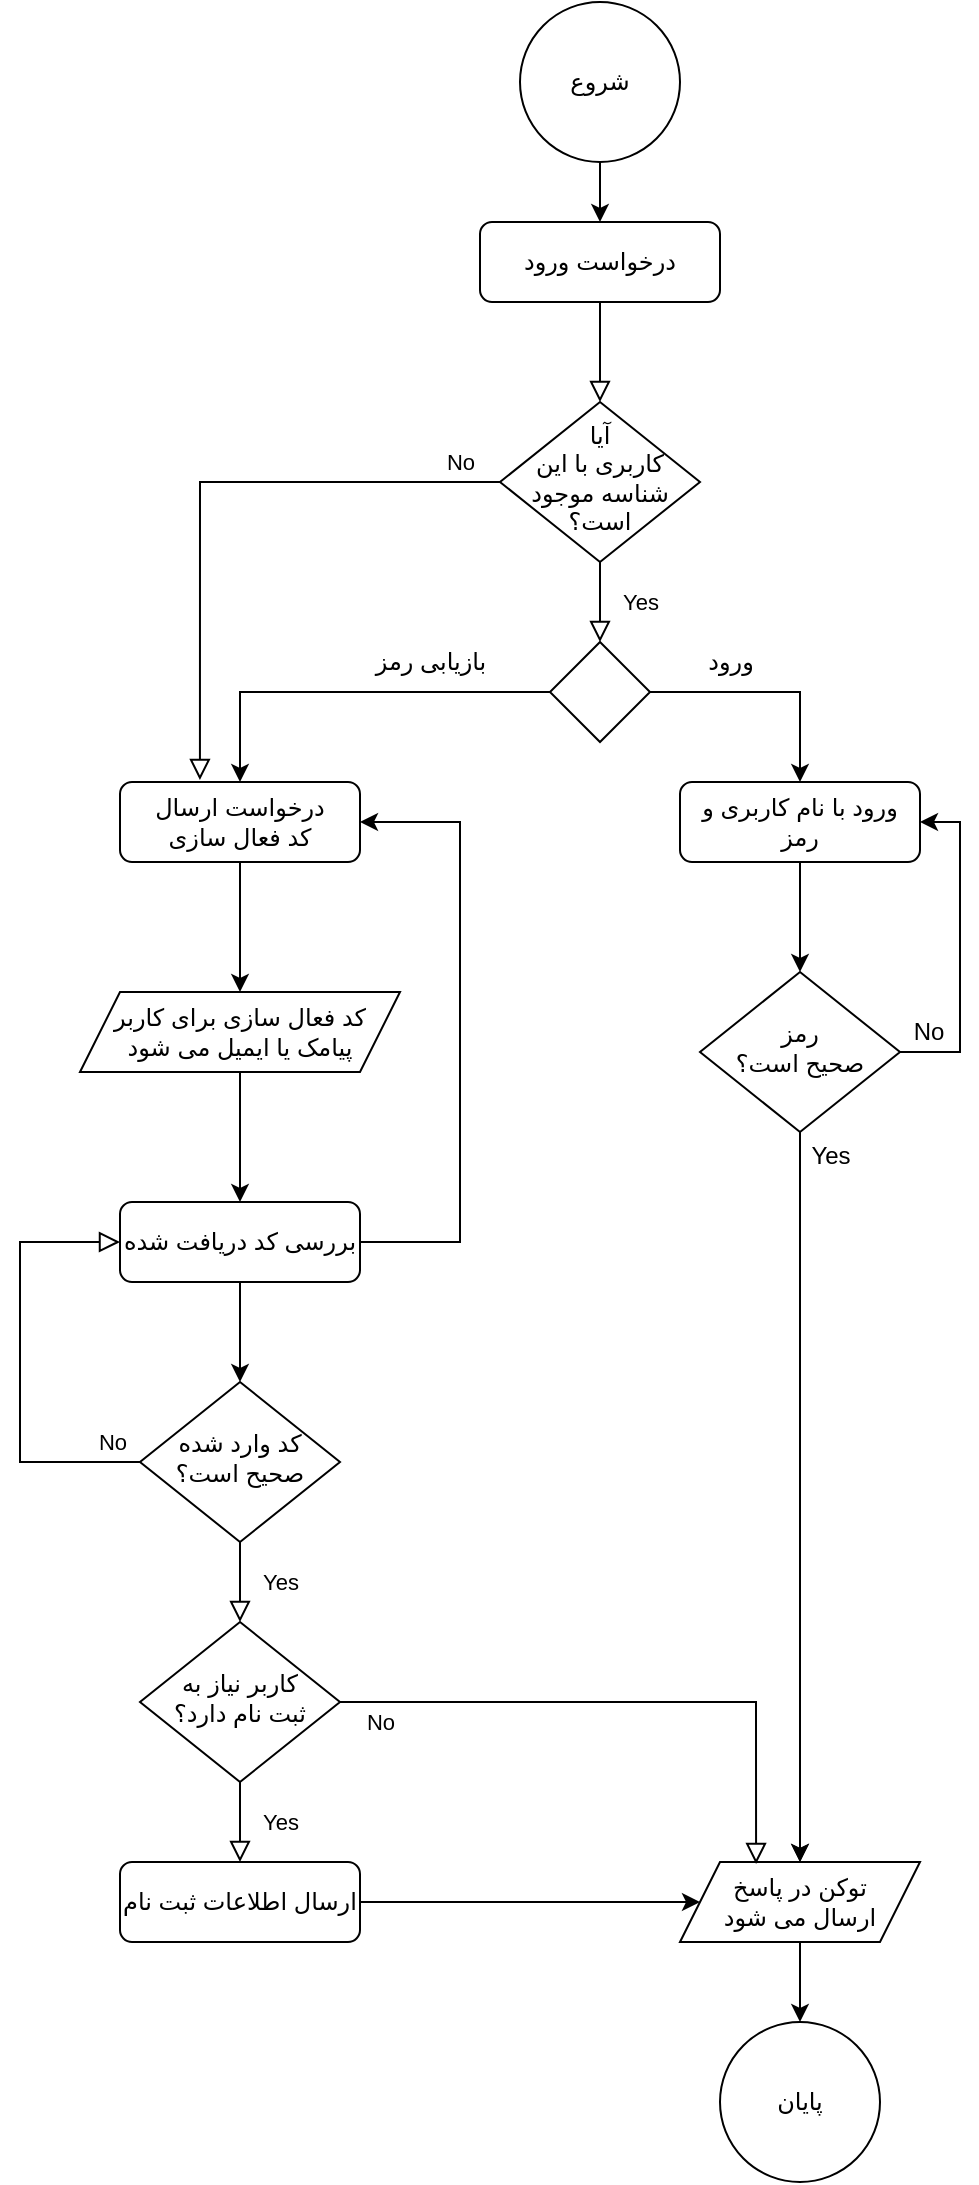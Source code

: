<mxfile version="14.8.0" type="device"><diagram id="C5RBs43oDa-KdzZeNtuy" name="Page-1"><mxGraphModel dx="1422" dy="755" grid="1" gridSize="10" guides="1" tooltips="1" connect="1" arrows="1" fold="1" page="1" pageScale="1" pageWidth="827" pageHeight="1169" math="0" shadow="0"><root><mxCell id="WIyWlLk6GJQsqaUBKTNV-0"/><mxCell id="WIyWlLk6GJQsqaUBKTNV-1" parent="WIyWlLk6GJQsqaUBKTNV-0"/><mxCell id="WIyWlLk6GJQsqaUBKTNV-2" value="" style="rounded=0;html=1;jettySize=auto;orthogonalLoop=1;fontSize=11;endArrow=block;endFill=0;endSize=8;strokeWidth=1;shadow=0;labelBackgroundColor=none;edgeStyle=orthogonalEdgeStyle;" parent="WIyWlLk6GJQsqaUBKTNV-1" source="WIyWlLk6GJQsqaUBKTNV-3" target="WIyWlLk6GJQsqaUBKTNV-6" edge="1"><mxGeometry relative="1" as="geometry"/></mxCell><mxCell id="WIyWlLk6GJQsqaUBKTNV-3" value="درخواست ورود" style="rounded=1;whiteSpace=wrap;html=1;fontSize=12;glass=0;strokeWidth=1;shadow=0;" parent="WIyWlLk6GJQsqaUBKTNV-1" vertex="1"><mxGeometry x="530" y="140" width="120" height="40" as="geometry"/></mxCell><mxCell id="WIyWlLk6GJQsqaUBKTNV-4" value="Yes" style="rounded=0;html=1;jettySize=auto;orthogonalLoop=1;fontSize=11;endArrow=block;endFill=0;endSize=8;strokeWidth=1;shadow=0;labelBackgroundColor=none;edgeStyle=orthogonalEdgeStyle;" parent="WIyWlLk6GJQsqaUBKTNV-1" source="WIyWlLk6GJQsqaUBKTNV-6" edge="1"><mxGeometry y="20" relative="1" as="geometry"><mxPoint as="offset"/><mxPoint x="590" y="350" as="targetPoint"/></mxGeometry></mxCell><mxCell id="WIyWlLk6GJQsqaUBKTNV-5" value="No" style="edgeStyle=orthogonalEdgeStyle;rounded=0;html=1;jettySize=auto;orthogonalLoop=1;fontSize=11;endArrow=block;endFill=0;endSize=8;strokeWidth=1;shadow=0;labelBackgroundColor=none;entryX=0.333;entryY=-0.025;entryDx=0;entryDy=0;entryPerimeter=0;" parent="WIyWlLk6GJQsqaUBKTNV-1" source="WIyWlLk6GJQsqaUBKTNV-6" target="WIyWlLk6GJQsqaUBKTNV-11" edge="1"><mxGeometry x="-0.866" y="-10" relative="1" as="geometry"><mxPoint as="offset"/></mxGeometry></mxCell><mxCell id="WIyWlLk6GJQsqaUBKTNV-6" value="&lt;div&gt;&lt;br&gt;&lt;/div&gt;&lt;div&gt;آیا &lt;br&gt;&lt;/div&gt;&lt;div&gt;کاربری با این شناسه موجود است؟&lt;/div&gt;&lt;div&gt;&lt;br&gt;&lt;/div&gt;" style="rhombus;whiteSpace=wrap;html=1;shadow=0;fontFamily=Helvetica;fontSize=12;align=center;strokeWidth=1;spacing=6;spacingTop=-4;" parent="WIyWlLk6GJQsqaUBKTNV-1" vertex="1"><mxGeometry x="540" y="230" width="100" height="80" as="geometry"/></mxCell><mxCell id="yW9XhECI07_l3GW5YLNo-43" style="edgeStyle=orthogonalEdgeStyle;rounded=0;orthogonalLoop=1;jettySize=auto;html=1;entryX=0;entryY=0.5;entryDx=0;entryDy=0;" edge="1" parent="WIyWlLk6GJQsqaUBKTNV-1" source="WIyWlLk6GJQsqaUBKTNV-7" target="yW9XhECI07_l3GW5YLNo-12"><mxGeometry relative="1" as="geometry"><Array as="points"><mxPoint x="620" y="980"/><mxPoint x="620" y="980"/></Array></mxGeometry></mxCell><mxCell id="WIyWlLk6GJQsqaUBKTNV-7" value="ارسال اطلاعات ثبت نام" style="rounded=1;whiteSpace=wrap;html=1;fontSize=12;glass=0;strokeWidth=1;shadow=0;" parent="WIyWlLk6GJQsqaUBKTNV-1" vertex="1"><mxGeometry x="350" y="960" width="120" height="40" as="geometry"/></mxCell><mxCell id="yW9XhECI07_l3GW5YLNo-29" value="" style="edgeStyle=orthogonalEdgeStyle;rounded=0;orthogonalLoop=1;jettySize=auto;html=1;" edge="1" parent="WIyWlLk6GJQsqaUBKTNV-1" source="WIyWlLk6GJQsqaUBKTNV-11" target="yW9XhECI07_l3GW5YLNo-27"><mxGeometry relative="1" as="geometry"/></mxCell><mxCell id="WIyWlLk6GJQsqaUBKTNV-11" value="&lt;div&gt;درخواست ارسال&lt;/div&gt;&lt;div&gt; کد فعال سازی&lt;/div&gt;" style="rounded=1;whiteSpace=wrap;html=1;fontSize=12;glass=0;strokeWidth=1;shadow=0;" parent="WIyWlLk6GJQsqaUBKTNV-1" vertex="1"><mxGeometry x="350" y="420" width="120" height="40" as="geometry"/></mxCell><mxCell id="yW9XhECI07_l3GW5YLNo-2" value="" style="edgeStyle=orthogonalEdgeStyle;rounded=0;orthogonalLoop=1;jettySize=auto;html=1;" edge="1" parent="WIyWlLk6GJQsqaUBKTNV-1" source="yW9XhECI07_l3GW5YLNo-0" target="WIyWlLk6GJQsqaUBKTNV-3"><mxGeometry relative="1" as="geometry"/></mxCell><mxCell id="yW9XhECI07_l3GW5YLNo-0" value="شروع" style="ellipse;whiteSpace=wrap;html=1;aspect=fixed;" vertex="1" parent="WIyWlLk6GJQsqaUBKTNV-1"><mxGeometry x="550" y="30" width="80" height="80" as="geometry"/></mxCell><mxCell id="yW9XhECI07_l3GW5YLNo-1" value="پایان" style="ellipse;whiteSpace=wrap;html=1;aspect=fixed;" vertex="1" parent="WIyWlLk6GJQsqaUBKTNV-1"><mxGeometry x="650" y="1040" width="80" height="80" as="geometry"/></mxCell><mxCell id="yW9XhECI07_l3GW5YLNo-6" style="edgeStyle=orthogonalEdgeStyle;rounded=0;orthogonalLoop=1;jettySize=auto;html=1;entryX=0.5;entryY=0;entryDx=0;entryDy=0;" edge="1" parent="WIyWlLk6GJQsqaUBKTNV-1" source="yW9XhECI07_l3GW5YLNo-3" target="yW9XhECI07_l3GW5YLNo-4"><mxGeometry relative="1" as="geometry"/></mxCell><mxCell id="yW9XhECI07_l3GW5YLNo-8" style="edgeStyle=orthogonalEdgeStyle;rounded=0;orthogonalLoop=1;jettySize=auto;html=1;entryX=0.5;entryY=0;entryDx=0;entryDy=0;" edge="1" parent="WIyWlLk6GJQsqaUBKTNV-1" source="yW9XhECI07_l3GW5YLNo-3" target="WIyWlLk6GJQsqaUBKTNV-11"><mxGeometry relative="1" as="geometry"/></mxCell><mxCell id="yW9XhECI07_l3GW5YLNo-3" value="" style="rhombus;whiteSpace=wrap;html=1;" vertex="1" parent="WIyWlLk6GJQsqaUBKTNV-1"><mxGeometry x="565" y="350" width="50" height="50" as="geometry"/></mxCell><mxCell id="yW9XhECI07_l3GW5YLNo-11" value="" style="edgeStyle=orthogonalEdgeStyle;rounded=0;orthogonalLoop=1;jettySize=auto;html=1;" edge="1" parent="WIyWlLk6GJQsqaUBKTNV-1" source="yW9XhECI07_l3GW5YLNo-4" target="yW9XhECI07_l3GW5YLNo-10"><mxGeometry relative="1" as="geometry"/></mxCell><mxCell id="yW9XhECI07_l3GW5YLNo-4" value="&lt;div&gt;ورود با نام کاربری و رمز&lt;/div&gt;" style="rounded=1;whiteSpace=wrap;html=1;fontSize=12;glass=0;strokeWidth=1;shadow=0;" vertex="1" parent="WIyWlLk6GJQsqaUBKTNV-1"><mxGeometry x="630" y="420" width="120" height="40" as="geometry"/></mxCell><mxCell id="yW9XhECI07_l3GW5YLNo-18" style="edgeStyle=orthogonalEdgeStyle;rounded=0;orthogonalLoop=1;jettySize=auto;html=1;" edge="1" parent="WIyWlLk6GJQsqaUBKTNV-1" source="yW9XhECI07_l3GW5YLNo-10" target="yW9XhECI07_l3GW5YLNo-12"><mxGeometry relative="1" as="geometry"/></mxCell><mxCell id="yW9XhECI07_l3GW5YLNo-19" value="" style="edgeStyle=orthogonalEdgeStyle;rounded=0;orthogonalLoop=1;jettySize=auto;html=1;" edge="1" parent="WIyWlLk6GJQsqaUBKTNV-1" source="yW9XhECI07_l3GW5YLNo-10" target="yW9XhECI07_l3GW5YLNo-12"><mxGeometry relative="1" as="geometry"/></mxCell><mxCell id="yW9XhECI07_l3GW5YLNo-21" style="edgeStyle=orthogonalEdgeStyle;rounded=0;orthogonalLoop=1;jettySize=auto;html=1;entryX=1;entryY=0.5;entryDx=0;entryDy=0;" edge="1" parent="WIyWlLk6GJQsqaUBKTNV-1" source="yW9XhECI07_l3GW5YLNo-10" target="yW9XhECI07_l3GW5YLNo-4"><mxGeometry relative="1" as="geometry"><mxPoint x="780" y="440" as="targetPoint"/><Array as="points"><mxPoint x="770" y="555"/><mxPoint x="770" y="440"/></Array></mxGeometry></mxCell><mxCell id="yW9XhECI07_l3GW5YLNo-10" value="&lt;div&gt;رمز &lt;br&gt;&lt;/div&gt;&lt;div&gt;صحیح است؟&lt;/div&gt;" style="rhombus;whiteSpace=wrap;html=1;shadow=0;fontFamily=Helvetica;fontSize=12;align=center;strokeWidth=1;spacing=6;spacingTop=-4;" vertex="1" parent="WIyWlLk6GJQsqaUBKTNV-1"><mxGeometry x="640" y="515" width="100" height="80" as="geometry"/></mxCell><mxCell id="yW9XhECI07_l3GW5YLNo-23" value="" style="edgeStyle=orthogonalEdgeStyle;rounded=0;orthogonalLoop=1;jettySize=auto;html=1;" edge="1" parent="WIyWlLk6GJQsqaUBKTNV-1" source="yW9XhECI07_l3GW5YLNo-12" target="yW9XhECI07_l3GW5YLNo-1"><mxGeometry relative="1" as="geometry"/></mxCell><mxCell id="yW9XhECI07_l3GW5YLNo-12" value="&lt;div&gt;توکن در پاسخ &lt;br&gt;&lt;/div&gt;&lt;div&gt;ارسال می شود&lt;br&gt;&lt;/div&gt;" style="shape=parallelogram;perimeter=parallelogramPerimeter;whiteSpace=wrap;html=1;fixedSize=1;" vertex="1" parent="WIyWlLk6GJQsqaUBKTNV-1"><mxGeometry x="630" y="960" width="120" height="40" as="geometry"/></mxCell><mxCell id="yW9XhECI07_l3GW5YLNo-20" value="&lt;div&gt;Yes&lt;/div&gt;" style="text;html=1;align=center;verticalAlign=middle;resizable=0;points=[];autosize=1;strokeColor=none;" vertex="1" parent="WIyWlLk6GJQsqaUBKTNV-1"><mxGeometry x="685" y="597" width="40" height="20" as="geometry"/></mxCell><mxCell id="yW9XhECI07_l3GW5YLNo-22" value="&lt;div&gt;No&lt;/div&gt;" style="text;html=1;align=center;verticalAlign=middle;resizable=0;points=[];autosize=1;strokeColor=none;" vertex="1" parent="WIyWlLk6GJQsqaUBKTNV-1"><mxGeometry x="739" y="535" width="30" height="20" as="geometry"/></mxCell><mxCell id="yW9XhECI07_l3GW5YLNo-35" value="" style="edgeStyle=orthogonalEdgeStyle;rounded=0;orthogonalLoop=1;jettySize=auto;html=1;" edge="1" parent="WIyWlLk6GJQsqaUBKTNV-1" source="yW9XhECI07_l3GW5YLNo-24" target="yW9XhECI07_l3GW5YLNo-34"><mxGeometry relative="1" as="geometry"/></mxCell><mxCell id="yW9XhECI07_l3GW5YLNo-40" style="edgeStyle=orthogonalEdgeStyle;rounded=0;orthogonalLoop=1;jettySize=auto;html=1;entryX=1;entryY=0.5;entryDx=0;entryDy=0;" edge="1" parent="WIyWlLk6GJQsqaUBKTNV-1" source="yW9XhECI07_l3GW5YLNo-24" target="WIyWlLk6GJQsqaUBKTNV-11"><mxGeometry relative="1" as="geometry"><Array as="points"><mxPoint x="520" y="650"/><mxPoint x="520" y="440"/></Array></mxGeometry></mxCell><mxCell id="yW9XhECI07_l3GW5YLNo-24" value="بررسی کد دریافت شده " style="rounded=1;whiteSpace=wrap;html=1;fontSize=12;glass=0;strokeWidth=1;shadow=0;" vertex="1" parent="WIyWlLk6GJQsqaUBKTNV-1"><mxGeometry x="350" y="630" width="120" height="40" as="geometry"/></mxCell><mxCell id="yW9XhECI07_l3GW5YLNo-25" value="&lt;div&gt;بازیابی رمز&lt;/div&gt;" style="text;html=1;align=center;verticalAlign=middle;resizable=0;points=[];autosize=1;strokeColor=none;" vertex="1" parent="WIyWlLk6GJQsqaUBKTNV-1"><mxGeometry x="475" y="350" width="60" height="20" as="geometry"/></mxCell><mxCell id="yW9XhECI07_l3GW5YLNo-26" value="&lt;div&gt;ورود&lt;/div&gt;" style="text;html=1;align=center;verticalAlign=middle;resizable=0;points=[];autosize=1;strokeColor=none;" vertex="1" parent="WIyWlLk6GJQsqaUBKTNV-1"><mxGeometry x="635" y="350" width="40" height="20" as="geometry"/></mxCell><mxCell id="yW9XhECI07_l3GW5YLNo-30" value="" style="edgeStyle=orthogonalEdgeStyle;rounded=0;orthogonalLoop=1;jettySize=auto;html=1;" edge="1" parent="WIyWlLk6GJQsqaUBKTNV-1" source="yW9XhECI07_l3GW5YLNo-27" target="yW9XhECI07_l3GW5YLNo-24"><mxGeometry relative="1" as="geometry"/></mxCell><mxCell id="yW9XhECI07_l3GW5YLNo-27" value="&lt;div&gt;کد فعال سازی برای کاربر &lt;br&gt;&lt;/div&gt;&lt;div&gt;پیامک یا ایمیل می شود&lt;/div&gt;" style="shape=parallelogram;perimeter=parallelogramPerimeter;whiteSpace=wrap;html=1;fixedSize=1;" vertex="1" parent="WIyWlLk6GJQsqaUBKTNV-1"><mxGeometry x="330" y="525" width="160" height="40" as="geometry"/></mxCell><mxCell id="yW9XhECI07_l3GW5YLNo-32" value="Yes" style="rounded=0;html=1;jettySize=auto;orthogonalLoop=1;fontSize=11;endArrow=block;endFill=0;endSize=8;strokeWidth=1;shadow=0;labelBackgroundColor=none;edgeStyle=orthogonalEdgeStyle;" edge="1" parent="WIyWlLk6GJQsqaUBKTNV-1" source="yW9XhECI07_l3GW5YLNo-34"><mxGeometry y="20" relative="1" as="geometry"><mxPoint as="offset"/><mxPoint x="410" y="840" as="targetPoint"/></mxGeometry></mxCell><mxCell id="yW9XhECI07_l3GW5YLNo-33" value="No" style="edgeStyle=orthogonalEdgeStyle;rounded=0;html=1;jettySize=auto;orthogonalLoop=1;fontSize=11;endArrow=block;endFill=0;endSize=8;strokeWidth=1;shadow=0;labelBackgroundColor=none;entryX=0;entryY=0.5;entryDx=0;entryDy=0;" edge="1" parent="WIyWlLk6GJQsqaUBKTNV-1" source="yW9XhECI07_l3GW5YLNo-34" target="yW9XhECI07_l3GW5YLNo-24"><mxGeometry x="-0.866" y="-10" relative="1" as="geometry"><mxPoint as="offset"/><mxPoint x="240" y="560" as="targetPoint"/><Array as="points"><mxPoint x="300" y="760"/><mxPoint x="300" y="650"/></Array></mxGeometry></mxCell><mxCell id="yW9XhECI07_l3GW5YLNo-34" value="&lt;div&gt;کد وارد شده &lt;br&gt;&lt;/div&gt;&lt;div&gt;صحیح است؟&lt;br&gt;&lt;/div&gt;" style="rhombus;whiteSpace=wrap;html=1;shadow=0;fontFamily=Helvetica;fontSize=12;align=center;strokeWidth=1;spacing=6;spacingTop=-4;" vertex="1" parent="WIyWlLk6GJQsqaUBKTNV-1"><mxGeometry x="360.0" y="720" width="100" height="80" as="geometry"/></mxCell><mxCell id="yW9XhECI07_l3GW5YLNo-37" value="Yes" style="rounded=0;html=1;jettySize=auto;orthogonalLoop=1;fontSize=11;endArrow=block;endFill=0;endSize=8;strokeWidth=1;shadow=0;labelBackgroundColor=none;edgeStyle=orthogonalEdgeStyle;" edge="1" parent="WIyWlLk6GJQsqaUBKTNV-1" source="yW9XhECI07_l3GW5YLNo-39"><mxGeometry y="20" relative="1" as="geometry"><mxPoint as="offset"/><mxPoint x="410" y="960" as="targetPoint"/></mxGeometry></mxCell><mxCell id="yW9XhECI07_l3GW5YLNo-38" value="No" style="edgeStyle=orthogonalEdgeStyle;rounded=0;html=1;jettySize=auto;orthogonalLoop=1;fontSize=11;endArrow=block;endFill=0;endSize=8;strokeWidth=1;shadow=0;labelBackgroundColor=none;entryX=0.317;entryY=0.025;entryDx=0;entryDy=0;entryPerimeter=0;" edge="1" parent="WIyWlLk6GJQsqaUBKTNV-1" source="yW9XhECI07_l3GW5YLNo-39" target="yW9XhECI07_l3GW5YLNo-12"><mxGeometry x="-0.866" y="-10" relative="1" as="geometry"><mxPoint as="offset"/><mxPoint x="640" y="850" as="targetPoint"/><Array as="points"><mxPoint x="668" y="880"/></Array></mxGeometry></mxCell><mxCell id="yW9XhECI07_l3GW5YLNo-39" value="&lt;div&gt;کاربر نیاز به&lt;/div&gt;&lt;div&gt;ثبت نام دارد؟&lt;br&gt;&lt;/div&gt;" style="rhombus;whiteSpace=wrap;html=1;shadow=0;fontFamily=Helvetica;fontSize=12;align=center;strokeWidth=1;spacing=6;spacingTop=-4;" vertex="1" parent="WIyWlLk6GJQsqaUBKTNV-1"><mxGeometry x="360.0" y="840" width="100" height="80" as="geometry"/></mxCell></root></mxGraphModel></diagram></mxfile>